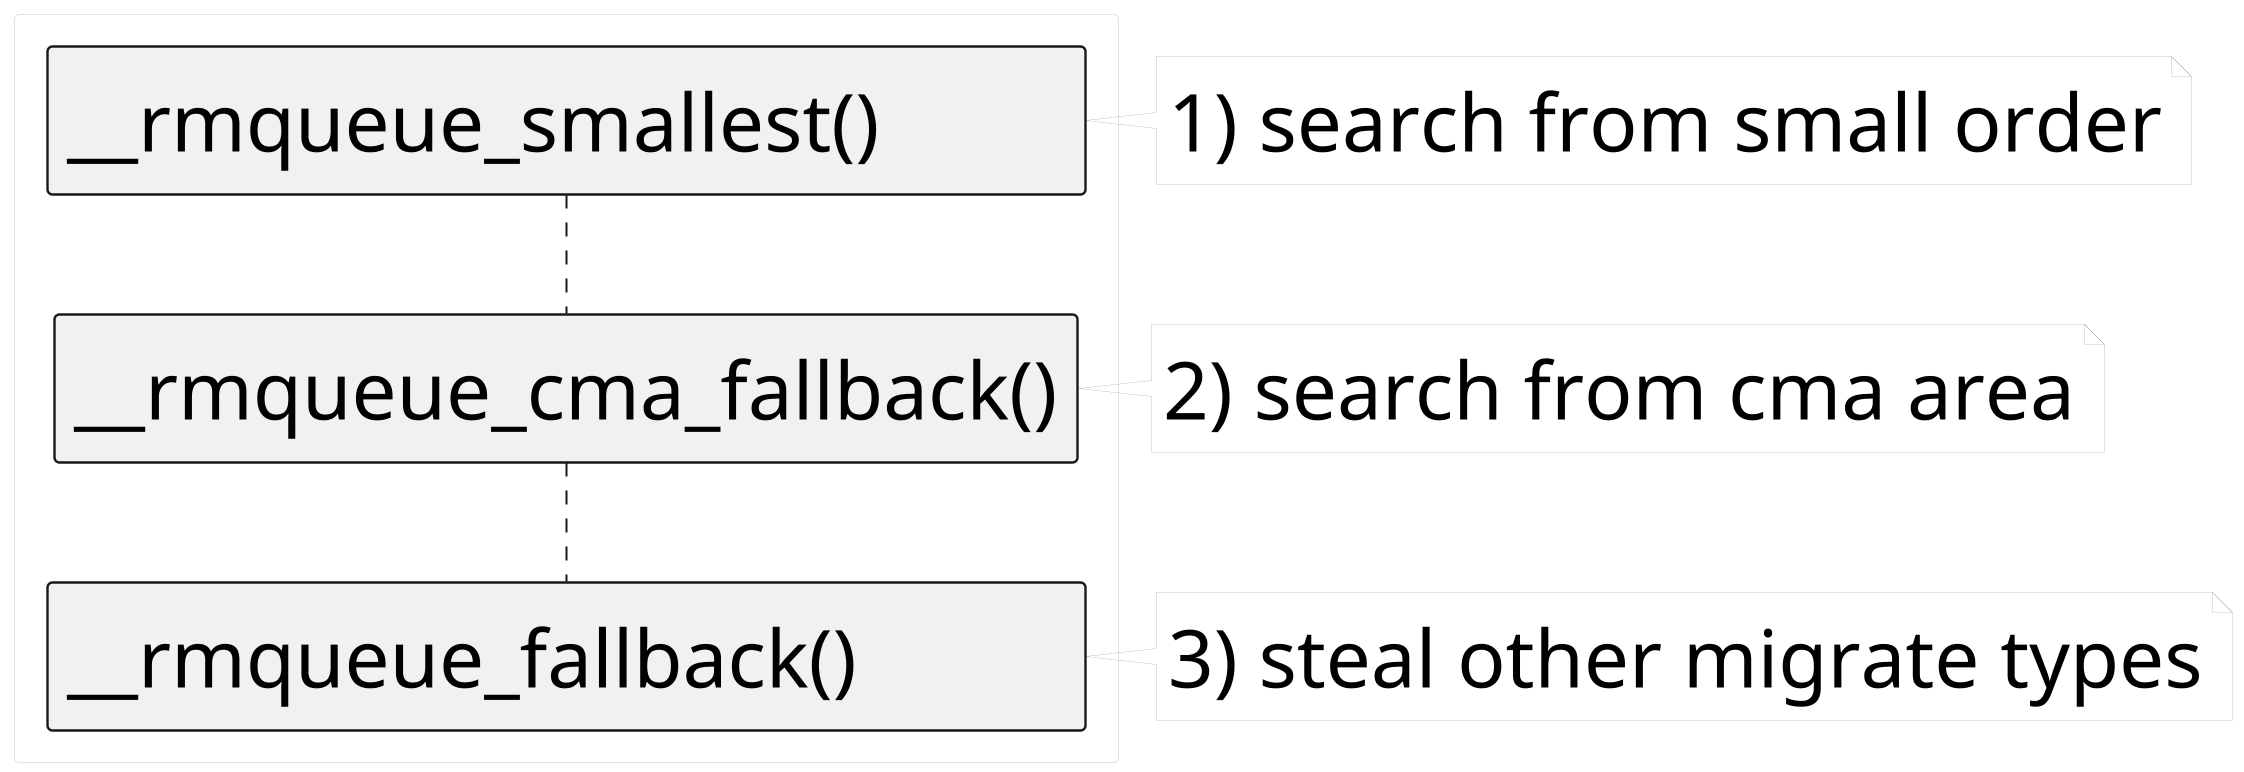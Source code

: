 @startuml
!$font_size = 40
skinparam Component {
    FontSize $font_size
    BorderThickness 1.2
    Style rectangle
}

skinparam Rectangle {
    FontSize 0
    BorderThickness 0
}

skinparam Note {
    FontSize $font_size
    BorderThickness 0
    BackgroundColor transparent
}

scale 2/1
rectangle {
    component "__rmqueue_smallest()\t\t" as c1
    component "__rmqueue_cma_fallback()" as c2
    component "__rmqueue_fallback()\t\t" as c3

    [c1].down.[c2]
    [c2].down.[c3]
}

note right of [c1]
1) search from small order
end note

note right of [c2]
2) search from cma area
end note

note right of [c3]
3) steal other migrate types
end note

@enduml